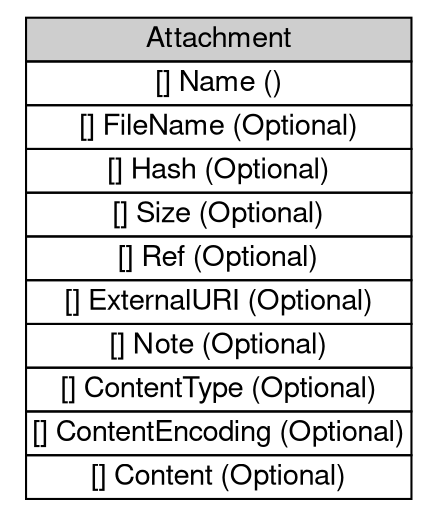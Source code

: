 digraph Attachment {
	graph [bb="0,0,201,239",
		rankdir=LR
	];
	node [label="\N"];
	Attachment	[height=3.3194,
		label=<<table BORDER="0" CELLBORDER="1" CELLSPACING="0"> <tr> <td BGCOLOR="#CECECE" HREF="../IDMEFv2/Attachment.html" TITLE="The Attachment class contains additional data which was captured in relation with the event. "><FONT FACE="Nimbus Sans L">Attachment</FONT></td> </tr>" %<tr><td  HREF="../IDMEFv2/Attachment.html" TITLE="&quot;Attachment&quot; attribute."><FONT FACE="Nimbus Sans L">[] Name ()</FONT></td></tr>%<tr><td  HREF="../IDMEFv2/Attachment.html" TITLE="Attachment filename."><FONT FACE="Nimbus Sans L">[] FileName (Optional)</FONT></td></tr>%<tr><td  HREF="../IDMEFv2/Attachment.html" TITLE="A list of hash results for the attachment&#39;s Content."><FONT FACE="Nimbus Sans L">[] Hash (Optional)</FONT></td></tr>%<tr><td  HREF="../IDMEFv2/Attachment.html" TITLE="Length of the content (in bytes)."><FONT FACE="Nimbus Sans L">[] Size (Optional)</FONT></td></tr>%<tr><td  HREF="../IDMEFv2/Attachment.html" TITLE="References to sources of information related to the alert and/or vulnerability, and specific to this attachment."><FONT FACE="Nimbus Sans L">[] Ref (Optional)</FONT></td></tr>%<tr><td  HREF="../IDMEFv2/Attachment.html" TITLE="If the attachment&#39;s content is available and/or recognizable from an external resource, this is the URI (usually a URL) to that resource."><FONT FACE="Nimbus Sans L">[] ExternalURI (Optional)</FONT></td></tr>%<tr><td  HREF="../IDMEFv2/Attachment.html" TITLE="Free text human-readable additional note for this attachment."><FONT FACE="Nimbus Sans L">[] Note (Optional)</FONT></td></tr>%<tr><td  HREF="../IDMEFv2/Attachment.html" TITLE="Internet Media Type of the attachment."><FONT FACE="Nimbus Sans L">[] ContentType (Optional)</FONT></td></tr>%<tr><td  HREF="../IDMEFv2/Attachment.html" TITLE="Content encoding."><FONT FACE="Nimbus Sans L">[] ContentEncoding (Optional)</FONT></td></tr>%<tr><td  HREF="../IDMEFv2/Attachment.html" TITLE="The attachment&#39;s content, in case it is directly embedded inside the message."><FONT FACE="Nimbus Sans L">[] Content (Optional)</FONT></td></tr>%</table>>,
		pos="100.5,119.5",
		shape=plaintext,
		width=2.7917];
}
